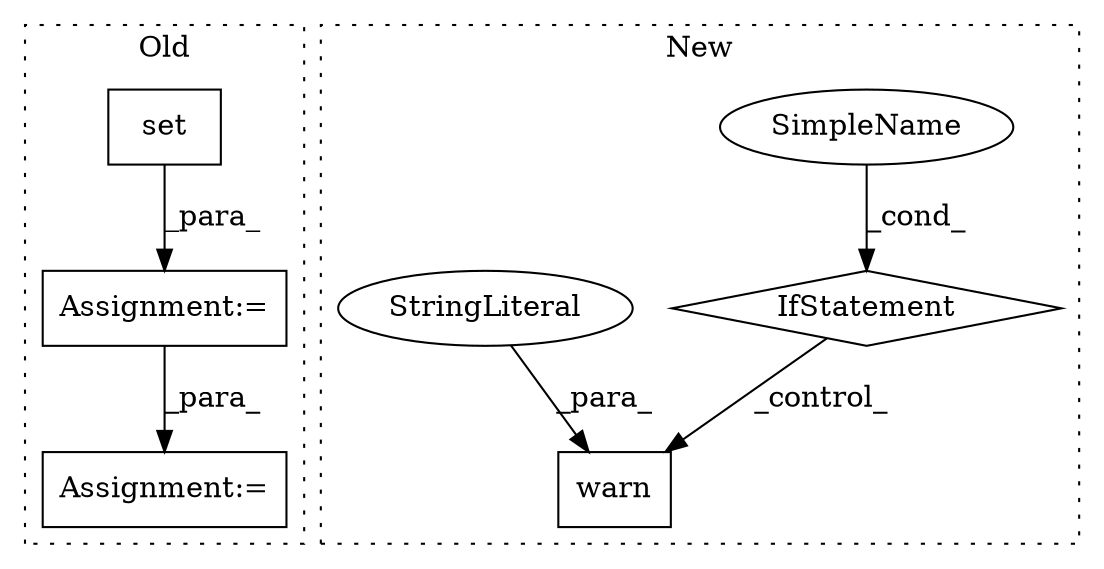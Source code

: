 digraph G {
subgraph cluster0 {
1 [label="set" a="32" s="1378,1403" l="4,1" shape="box"];
6 [label="Assignment:=" a="7" s="1542" l="26" shape="box"];
7 [label="Assignment:=" a="7" s="1372" l="1" shape="box"];
label = "Old";
style="dotted";
}
subgraph cluster1 {
2 [label="warn" a="32" s="770,834" l="5,1" shape="box"];
3 [label="IfStatement" a="25" s="715,749" l="10,2" shape="diamond"];
4 [label="SimpleName" a="42" s="" l="" shape="ellipse"];
5 [label="StringLiteral" a="45" s="775" l="59" shape="ellipse"];
label = "New";
style="dotted";
}
1 -> 7 [label="_para_"];
3 -> 2 [label="_control_"];
4 -> 3 [label="_cond_"];
5 -> 2 [label="_para_"];
7 -> 6 [label="_para_"];
}